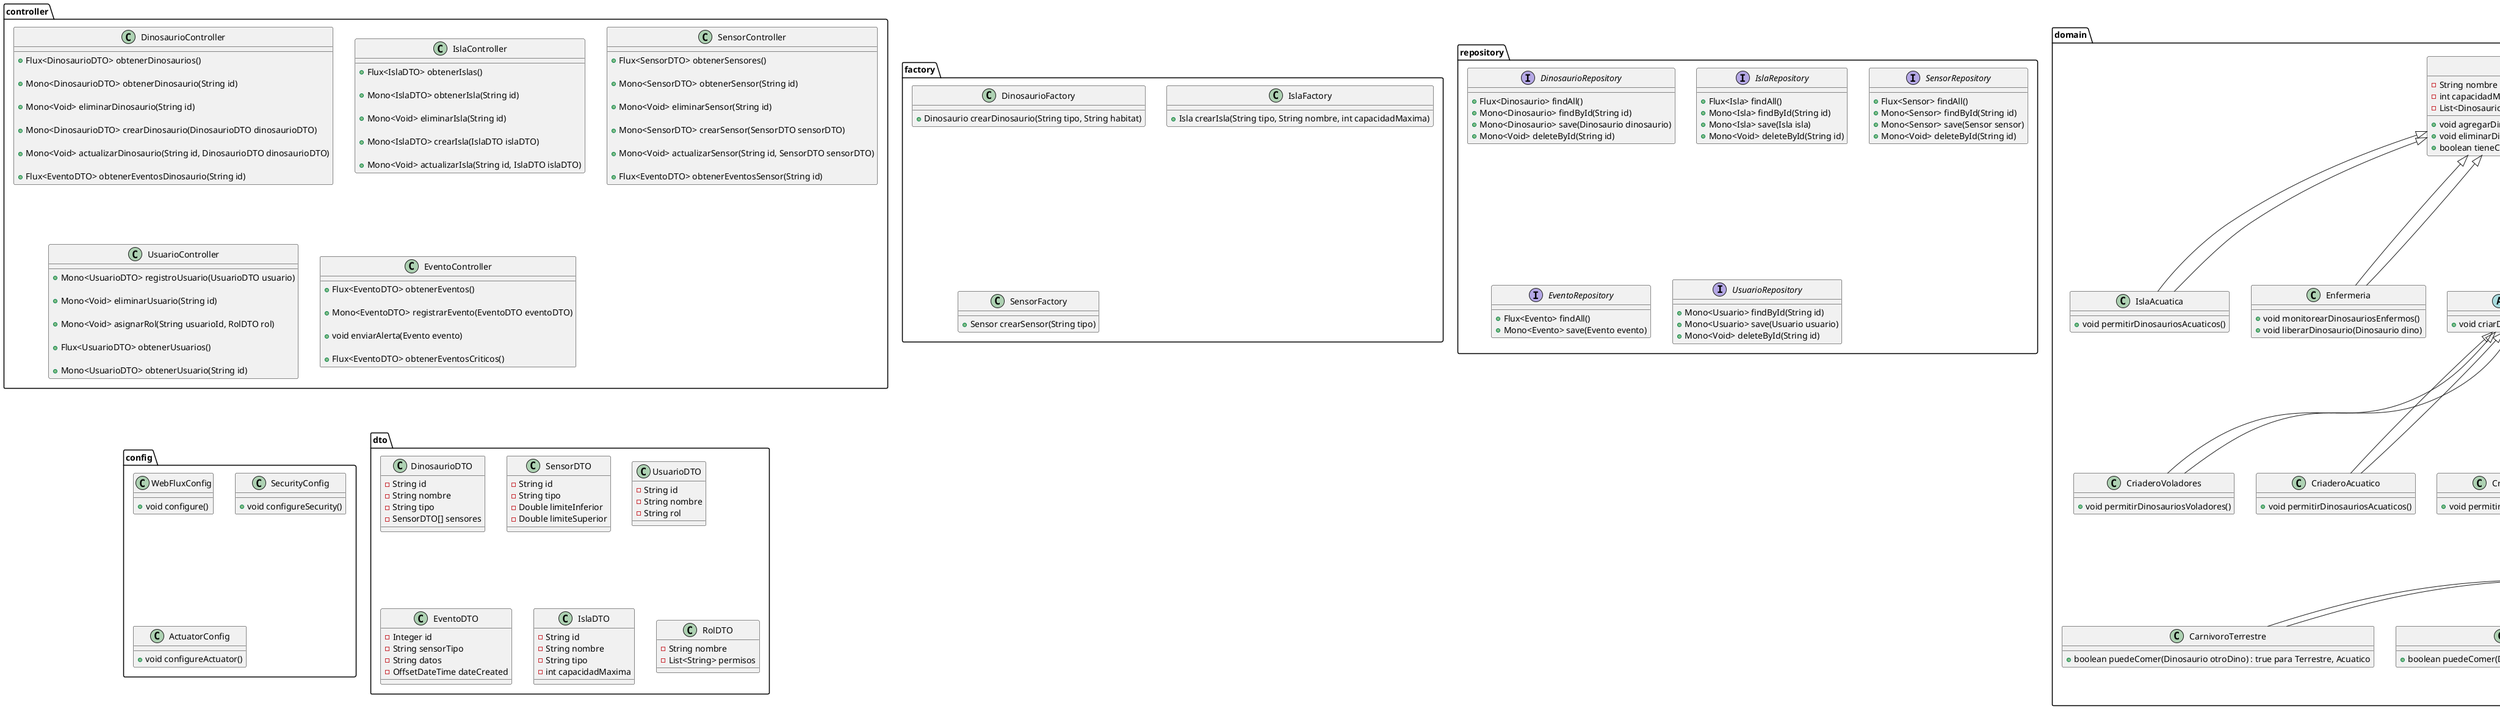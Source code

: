 @startuml
' === PAQUETE DOMAIN ===
package domain {
    ' Clase base para todos los dinosaurios
    abstract class Dinosaurio {
        - String id
        - String nombre
        - int edad
        - String habitat
        - Sensor[] sensores
        - Posicion posicion
        + void comer()
        + void mover(Posicion nuevaPosicion)
        + void monitorearSensores()
        + void enviarAlertaSiSensorFueraDeRango()
        + boolean estaEnfermo()
    }

    class Posicion {
        - int x
        - int y
        - String zona
        + Posicion(int x, int y, String zona)
        + String obtenerCoordenadas()
    }

    ' Tipos de alimentación y sus reglas
    abstract class Carnivoro extends Dinosaurio {
        + void cazar()
        + boolean puedeComer(Dinosaurio otroDino)
    }

    abstract class Herbivoro extends Dinosaurio {
        + void pastar()
        + void comerPlantas()
    }

    abstract class Omnivoro extends Dinosaurio {
        + void buscarComida()
        + void comerPlantas()
        + void cazar()
    }

    ' Subtipos de Carnivoro con restricciones de alimentación
    class CarnivoroVolador extends Carnivoro {
        + boolean puedeComer(Dinosaurio otroDino) : true para Volador, Terrestre, Acuatico
    }

    class CarnivoroTerrestre extends Carnivoro {
        + boolean puedeComer(Dinosaurio otroDino) : true para Terrestre, Acuatico
    }

    class CarnivoroAcuatico extends Carnivoro {
        + boolean puedeComer(Dinosaurio otroDino) : true solo para Acuatico
    }

    ' Subtipos de Herbivoro
    class HerbivoroVolador extends Herbivoro {
        + void pastar()
        + void comerPlantas()
    }

    class HerbivoroTerrestre extends Herbivoro {
        + void pastar()
        + void comerPlantas()
    }

    class HerbivoroAcuatico extends Herbivoro {
        + void pastar()
        + void comerPlantas()
    }

    ' Subtipos de Omnivoro
    class OmnivoroVolador extends Omnivoro {
        + void buscarComida()
        + void comerPlantas()
        + void cazar()
    }

    class OmnivoroTerrestre extends Omnivoro {
        + void buscarComida()
        + void comerPlantas()
        + void cazar()
    }

    class OmnivoroAcuatico extends Omnivoro {
        + void buscarComida()
        + void comerPlantas()
        + void cazar()
    }

    ' Relaciones de subclases de Dinosaurio
    Dinosaurio <|-- Carnivoro
    Dinosaurio <|-- Herbivoro
    Dinosaurio <|-- Omnivoro

    Carnivoro <|-- CarnivoroVolador
    Carnivoro <|-- CarnivoroTerrestre
    Carnivoro <|-- CarnivoroAcuatico

    Herbivoro <|-- HerbivoroVolador
    Herbivoro <|-- HerbivoroTerrestre
    Herbivoro <|-- HerbivoroAcuatico

    Omnivoro <|-- OmnivoroVolador
    Omnivoro <|-- OmnivoroTerrestre
    Omnivoro <|-- OmnivoroAcuatico

    Dinosaurio "1" *-- "1" Posicion

    ' Sensores y su relación con los dinosaurios
    class Sensor {
        - String id
        - String tipo
        - double limiteInferior
        - double limiteSuperior
        + Mono<Datos> obtenerDatos()
        + boolean estaFueraDeRango()
        + Evento generarEventoFueraDeRango()
    }

    class SensorMovimiento extends Sensor {
        + void registrarMovimiento()
    }

    class SensorTemperatura extends Sensor {
        + void registrarTemperatura()
    }

    class SensorFrecuenciaCardiaca extends Sensor {
        + void registrarFrecuenciaCardiaca()
    }

    Sensor <|-- SensorMovimiento
    Sensor <|-- SensorTemperatura
    Sensor <|-- SensorFrecuenciaCardiaca

    ' Relación de dinosaurios con sensores
    Dinosaurio "1" *-- "*" Sensor

    ' Clase para datos de sensores
    class Datos {
        - LocalDateTime timestamp
        - Double valor
        + void procesarDatos()
    }

    Sensor "1" *-- "1" Datos : datos actuales

    ' Clase Evento para registrar eventos de sensores fuera de rango
    class Evento {
        - Integer id
        - String sensorTipo
        - String datos
        - OffsetDateTime dateCreated
        - OffsetDateTime lastUpdated
        + void registrarEvento()
    }

    Sensor "1" *-- "*" Evento : eventos generados

    ' Clases adicionales de usuarios, credenciales y roles
    class Usuario {
        - String id
        - String nombre
        - String email
        - Credenciales credenciales
        - Rol rol
        + void accederSistema()
        + void visualizarDatos()
    }

    class Credenciales {
        - String usuario
        - String contraseña
        + boolean validar()
    }

    class Rol {
        - String nombreRol
        - List<String> permisos
        + boolean tienePermiso(String permiso)
    }

    ' Relaciones de usuario, credenciales y roles
    Usuario *-- Credenciales
    Usuario *-- Rol

    ' Roles específicos
    class Administrador extends Rol {
        + void gestionarUsuarios()
        + void registrarDinosaurio(Dinosaurio dino)
        + void eliminarDinosaurio(String dinoId)
    }

    class Paleontologo extends Rol {
        + void visualizarDinosaurios()
    }

    class User extends Rol {
        + void accederDashboard()
    }

    Rol <|-- Administrador
    Rol <|-- Paleontologo
    Rol <|-- User

    ' Clase base Isla
    abstract class Isla {
        - String nombre
        - int capacidadMaxima
        - List<Dinosaurio> dinosaurios
        + void agregarDinosaurio(Dinosaurio dino)
        + void eliminarDinosaurio(Dinosaurio dino)
        + boolean tieneCapacidad()
    }

    ' Subtipos de Isla
    class IslaTerrestreAerea extends Isla {
        + void permitirDinosauriosTerrestres()
        + void permitirDinosauriosVoladores()
    }

    class IslaAcuatica extends Isla {
        + void permitirDinosauriosAcuaticos()
    }

    class Enfermeria extends Isla {
        + void monitorearDinosauriosEnfermos()
        + void liberarDinosaurio(Dinosaurio dino)
    }

    ' Criadero y sus subtipos especializados
    abstract class Criadero extends Isla {
        + void criarDinosauriosMenores()
    }

    class CriaderoTerrestre extends Criadero {
        + void permitirDinosauriosTerrestres()
    }

    class CriaderoVoladores extends Criadero {
        + void permitirDinosauriosVoladores()
    }

    class CriaderoAcuatico extends Criadero {
        + void permitirDinosauriosAcuaticos()
    }

    ' Relaciones de subclases de Isla y Criadero
    Isla <|-- IslaTerrestreAerea
    Isla <|-- IslaAcuatica
    Isla <|-- Enfermeria
    Isla <|-- Criadero

    Criadero <|-- CriaderoTerrestre
    Criadero <|-- CriaderoVoladores
    Criadero <|-- CriaderoAcuatico

    ' Relación de Dinosaurio con Isla
    Isla "1" *-- "*" Dinosaurio
}

' === PAQUETE MESSAGING ===
package messaging {
    class RabbitMQProducer {
        + void enviarMensaje(String cola, String mensaje)
        + void aplicarBackpressureOnDrop(String mensaje)
        ' Envía mensajes y aplica onBackpressureDrop, descartando mensajes cuando hay presión de flujo.

        + void aplicarBackpressureOnBuffer(String mensaje)
        ' Envía mensajes y aplica onBackpressureBuffer, almacenando mensajes en un buffer hasta que puedan procesarse.
    }

    class RabbitMQConsumer {
        + void procesarMensaje(String mensaje)
        + void aplicarBackpressureOnDrop(String mensaje)
        ' Procesa mensajes aplicando onBackpressureDrop para reducir la carga al descartar mensajes.

        + void aplicarBackpressureOnBuffer(String mensaje)
        ' Procesa mensajes aplicando onBackpressureBuffer para almacenarlos en un buffer temporal hasta que el sistema pueda procesarlos.
    }
}


' === PAQUETE SERVICE ===
package service {
    class DinosaurioService {
        - DinosaurioFactory dinosaurioFactory
        - DinosaurioRepository dinosaurioRepository
        - RabbitMQProducer rabbitMQProducer
        + Flux<Dinosaurio> obtenerDinosaurios()
        ' Retorna un flujo reactivo de todos los dinosaurios, útil para visualizar en tiempo real.
        + Mono<Dinosaurio> obtenerDinosaurio(String id)
        ' Busca y devuelve un dinosaurio específico, útil para consultas detalladas.
        + Mono<Void> eliminarDinosaurio(String id)
        ' Elimina un dinosaurio del sistema. Aplica aspectos de validación y auditoría.
        + Mono<Dinosaurio> crearDinosaurio(DinosaurioDTO dinosaurioDTO)
        ' Crea un nuevo dinosaurio basado en los datos recibidos.
        + void enviarAlerta(String mensaje)
        ' Envía alertas mediante RabbitMQ a otros servicios o consumidores suscritos, como EventoService.
    }

    class IslaService {
        - IslaFactory islaFactory
        - IslaRepository islaRepository
        + Flux<Isla> obtenerIslas()
        ' Retorna todas las islas en tiempo real, permitiendo monitoreo de capacidad y dinosaurios.
        + Mono<Isla> obtenerIsla(String id)
        ' Devuelve detalles de una isla específica, útil para visualización detallada y configuración.
        + Mono<Void> eliminarIsla(String id)
        ' Elimina una isla, aplicando validación para evitar eliminar islas con dinosaurios activos.
        + Mono<Isla> crearIsla(IslaDTO islaDTO)
        ' Crea una nueva isla con parámetros de tipo y capacidad. Incluye validación de datos.
    }

    class SensorService {
        - SensorFactory sensorFactory
        - SensorRepository sensorRepository
        + Flux<Sensor> obtenerSensores()
        ' Retorna todos los sensores en tiempo real, útil para monitoreo y diagnóstico.
        + Mono<Sensor> obtenerSensor(String id)
        ' Consulta un sensor específico por su ID para detalles.
        + Mono<Void> eliminarSensor(String id)
        ' Elimina un sensor del sistema.
        + Mono<Sensor> crearSensor(SensorDTO sensorDTO)
        ' Crea y configura un sensor para un dinosaurio.
        + Flux<Evento> monitorizarEventos()
        ' Monitorea eventos generados por los sensores, como cambios de temperatura y frecuencia cardiaca.
    }

    class EventoService {
        - EventoRepository eventoRepository
        - RabbitMQProducer rabbitMQProducer
        + Mono<Evento> registrarEvento(Evento evento)
        ' Registra eventos en la base de datos, aplicando validación y auditoría.
        + Flux<Evento> obtenerEventos()
        ' Recupera todos los eventos registrados, útil para monitoreo y reportes.
        + void enviarAlerta(Evento evento)
        ' Envía alertas críticas a RabbitMQ cuando un evento excede ciertos límites de peligro.
    }

    class UsuarioService {
        - UsuarioRepository usuarioRepository
        + Mono<Usuario> registrarUsuario(Usuario usuario)
        ' Registra un nuevo usuario, aplica validación de rol y autenticación.
        + Mono<Void> eliminarUsuario(String id)
        ' Elimina un usuario, verificando primero que el usuario tenga permiso.
        + Mono<Usuario> actualizarRol(String usuarioId, Rol rol)
        ' Actualiza el rol de un usuario, aplicando validación de seguridad.
    }
}

DinosaurioService --> RabbitMQProducer : usa
EventoService --> RabbitMQProducer : usa
RabbitMQConsumer --> DinosaurioService : notifica

' === PAQUETE AOP ===
package aop {
    class LoggingAspect {
        + void logExecution(JoinPoint joinPoint)
        ' Registra cada llamada a métodos en los servicios, incluyendo nombre del metodo y parámetros, para auditoría y depuración.
    }

    class ErrorHandlingAspect {
        + void handleServiceExceptions(JoinPoint joinPoint, Throwable error)
        ' Captura y maneja excepciones en métodos de servicios, generando un log detallado y seguro para diagnósticos.
    }

    class SecurityAspect {
        + void checkAuthorization(JoinPoint joinPoint)
        ' Verifica que el usuario tiene permisos antes de ejecutar métodos sensibles, especialmente en UsuarioService.
    }

    class ValidationAspect {
        + void validateInputs(JoinPoint joinPoint)
        ' Valida parámetros en los métodos de IslaService y otros, asegurando la integridad de datos antes de su procesamiento.
    }

    class NotificationAspect {
        + void sendNotifications(JoinPoint joinPoint)
        ' Envía notificaciones automáticas al detectar eventos críticos o nuevos registros en EventoService.
    }

    class AuditAspect {
        + void trackChanges(JoinPoint joinPoint)
        ' Lleva un registro de cambios en entidades sensibles y crea un historial de auditoría.
    }

    class PerformanceMonitoringAspect {
        + void monitorPerformance(JoinPoint joinPoint)
        ' Monitorea el tiempo de ejecución en métodos clave, optimizando la performance, especialmente en monitorización de eventos.
    }

    ' Asociaciones de AOP con los métodos del Service
    LoggingAspect --> service.DinosaurioService : todas las funciones
    ErrorHandlingAspect --> service.DinosaurioService : todas las funciones
    SecurityAspect --> service.UsuarioService : aplica en registrarUsuario, actualizarRol
    ValidationAspect --> service.IslaService : valida crearIsla, eliminarIsla
    NotificationAspect --> service.EventoService : notificaciones en registrarEvento
    AuditAspect --> service.UsuarioService : rastrea eliminarUsuario, actualizarRol
    PerformanceMonitoringAspect --> service.SensorService : monitorea en monitorizarEventos
}

' === PAQUETE CONTROLLER ===
package controller {
    ' Controlador para Dinosaurios
    class DinosaurioController {
        + Flux<DinosaurioDTO> obtenerDinosaurios()
        ' Obtiene la lista completa de dinosaurios para visualización y monitoreo en tiempo real.

        + Mono<DinosaurioDTO> obtenerDinosaurio(String id)
        ' Devuelve los detalles de un dinosaurio específico, identificable por su ID.

        + Mono<Void> eliminarDinosaurio(String id)
        ' Elimina un dinosaurio específico del sistema, aplicando validación y auditoría en los servicios.

        + Mono<DinosaurioDTO> crearDinosaurio(DinosaurioDTO dinosaurioDTO)
        ' Crea un nuevo dinosaurio y lo añade al sistema.

        + Mono<Void> actualizarDinosaurio(String id, DinosaurioDTO dinosaurioDTO)
        ' Permite la actualización de los datos de un dinosaurio específico, como posición o estado de salud.

        + Flux<EventoDTO> obtenerEventosDinosaurio(String id)
        ' Obtiene eventos específicos asociados a un dinosaurio, como alertas de sensores.
    }

    ' Controlador para Islas
    class IslaController {
        + Flux<IslaDTO> obtenerIslas()
        ' Obtiene la lista completa de islas disponibles en el sistema.

        + Mono<IslaDTO> obtenerIsla(String id)
        ' Devuelve los detalles de una isla específica.

        + Mono<Void> eliminarIsla(String id)
        ' Elimina una isla del sistema, asegurando que esté vacía de dinosaurios.

        + Mono<IslaDTO> crearIsla(IslaDTO islaDTO)
        ' Crea una nueva isla y la añade al sistema.

        + Mono<Void> actualizarIsla(String id, IslaDTO islaDTO)
        ' Actualiza los detalles de una isla, como su capacidad máxima o tipo.
    }

    ' Controlador para Sensores
    class SensorController {
        + Flux<SensorDTO> obtenerSensores()
        ' Obtiene la lista de todos los sensores para monitoreo en tiempo real.

        + Mono<SensorDTO> obtenerSensor(String id)
        ' Devuelve los detalles de un sensor específico.

        + Mono<Void> eliminarSensor(String id)
        ' Elimina un sensor específico del sistema.

        + Mono<SensorDTO> crearSensor(SensorDTO sensorDTO)
        ' Crea y añade un nuevo sensor al sistema, asignándolo a un dinosaurio.

        + Mono<Void> actualizarSensor(String id, SensorDTO sensorDTO)
        ' Permite la actualización de los límites y configuración de un sensor específico.

        + Flux<EventoDTO> obtenerEventosSensor(String id)
        ' Obtiene eventos específicos generados por un sensor, útil para diagnósticos de alertas.
    }

    ' Controlador para Usuarios y Roles
    class UsuarioController {
        + Mono<UsuarioDTO> registroUsuario(UsuarioDTO usuario)
        ' Registra un nuevo usuario en el sistema y aplica roles y permisos.

        + Mono<Void> eliminarUsuario(String id)
        ' Elimina un usuario del sistema, con validación de permisos.

        + Mono<Void> asignarRol(String usuarioId, RolDTO rol)
        ' Asigna o actualiza el rol de un usuario en el sistema.

        + Flux<UsuarioDTO> obtenerUsuarios()
        ' Devuelve la lista completa de usuarios registrados, útil para administradores.

        + Mono<UsuarioDTO> obtenerUsuario(String id)
        ' Obtiene los detalles de un usuario específico.
    }

    ' Controlador para Eventos y Notificaciones
    class EventoController {
        + Flux<EventoDTO> obtenerEventos()
        ' Obtiene la lista de todos los eventos registrados, como alertas de sensores.

        + Mono<EventoDTO> registrarEvento(EventoDTO eventoDTO)
        ' Permite registrar un evento manualmente, útil en caso de errores automáticos.

        + void enviarAlerta(Evento evento)
        ' Envía una alerta crítica mediante RabbitMQ cuando un evento excede límites de seguridad.

        + Flux<EventoDTO> obtenerEventosCriticos()
        ' Devuelve eventos considerados críticos, aplicando un filtro de severidad.
    }
}

' === PAQUETE FACTORY ===
package factory {
    class DinosaurioFactory {
        + Dinosaurio crearDinosaurio(String tipo, String habitat)
    }

    class IslaFactory {
        + Isla crearIsla(String tipo, String nombre, int capacidadMaxima)
    }

    class SensorFactory {
        + Sensor crearSensor(String tipo)
    }
}

' === PAQUETE REPOSITORY ===
package repository {
    interface DinosaurioRepository {
        + Flux<Dinosaurio> findAll()
        + Mono<Dinosaurio> findById(String id)
        + Mono<Dinosaurio> save(Dinosaurio dinosaurio)
        + Mono<Void> deleteById(String id)
    }

    interface IslaRepository {
        + Flux<Isla> findAll()
        + Mono<Isla> findById(String id)
        + Mono<Isla> save(Isla isla)
        + Mono<Void> deleteById(String id)
    }

    interface SensorRepository {
        + Flux<Sensor> findAll()
        + Mono<Sensor> findById(String id)
        + Mono<Sensor> save(Sensor sensor)
        + Mono<Void> deleteById(String id)
    }

    interface EventoRepository {
        + Flux<Evento> findAll()
        + Mono<Evento> save(Evento evento)
    }

    interface UsuarioRepository {
        + Mono<Usuario> findById(String id)
        + Mono<Usuario> save(Usuario usuario)
        + Mono<Void> deleteById(String id)
    }
}

' === PAQUETE CONFIG ===
package config {
    class WebFluxConfig {
        + void configure()
    }

    class SecurityConfig {
        + void configureSecurity()
    }

    class ActuatorConfig {
        + void configureActuator()
    }
}

' === PAQUETE DTO ===
package dto {
    class DinosaurioDTO {
        - String id
        - String nombre
        - String tipo
        - SensorDTO[] sensores
    }

    class SensorDTO {
        - String id
        - String tipo
        - Double limiteInferior
        - Double limiteSuperior
    }

    class UsuarioDTO {
        - String id
        - String nombre
        - String rol
    }

    class EventoDTO {
        - Integer id
        - String sensorTipo
        - String datos
        - OffsetDateTime dateCreated
    }

    class IslaDTO {
        - String id
        - String nombre
        - String tipo
        - int capacidadMaxima
    }

    class RolDTO {
        - String nombre
        - List<String> permisos
    }
}

@enduml
